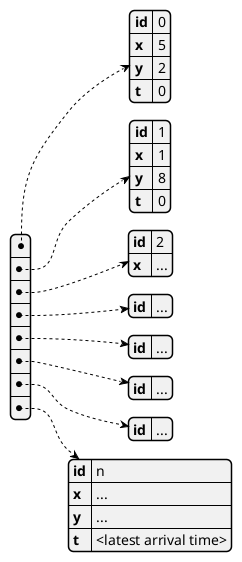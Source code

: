 @startjson
' explain Array of JSONs
[{ "id": "0", "x": "5", "y": "2", "t": "0" },
{ "id": "1", "x": "1", "y": "8", "t": "0" }, 
{"id":"2", "x":"..."}, {"id":"..."}, {"id":"..."}, 
{"id":"..."}, {"id":"..."}, {"id":"n","x":"...", "y":"...", "t":"<latest arrival time>"}]
@endjson

